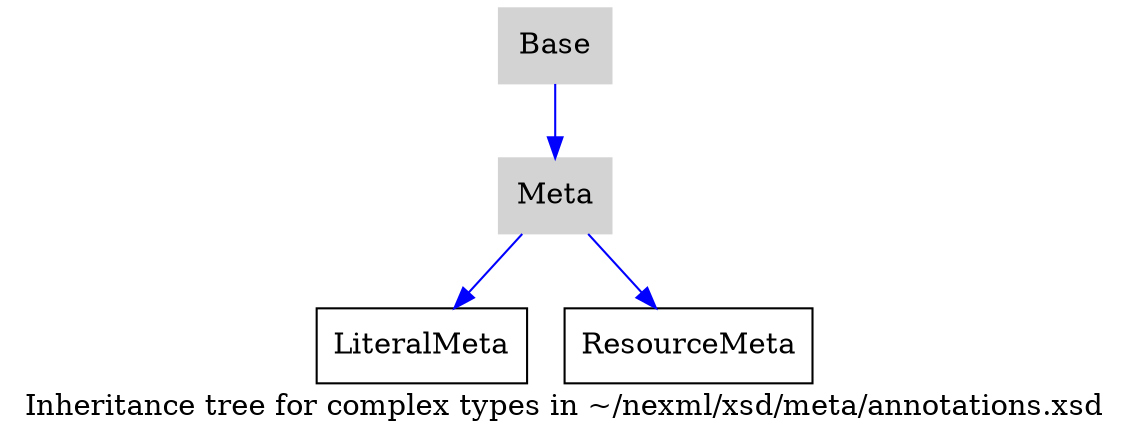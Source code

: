 /*
    this graphviz graph documents the nexml inheritance tree
    from /Users/priyam/nexml/nexml.github.io/nexml/xsd/meta/annotations.xsd upwards. Graph generated on Tue Sep 23 12:49:35 2014    from template: $Id$    
*/
digraph inheritance {
    label="Inheritance tree for complex types in ~/nexml/xsd/meta/annotations.xsd";
                                                                Base [URL="/doc/schema-1/meta/annotations/#Base",shape=box,color=lightgrey,style=filled];
                                                                                    LiteralMeta [URL="/doc/schema-1/meta/annotations/#LiteralMeta",shape=box];        
                                                                        Meta -> LiteralMeta [color=blue];
                                                                                Meta [URL="/doc/schema-1/meta/annotations/#Meta",shape=box,color=lightgrey,style=filled];
                                                                                Base -> Meta [color=blue];
                                                                                                                                                                                                                                                                                                    ResourceMeta [URL="/doc/schema-1/meta/annotations/#ResourceMeta",shape=box];        
                                                                        Meta -> ResourceMeta [color=blue];
                                                                                                                                                                                        }



